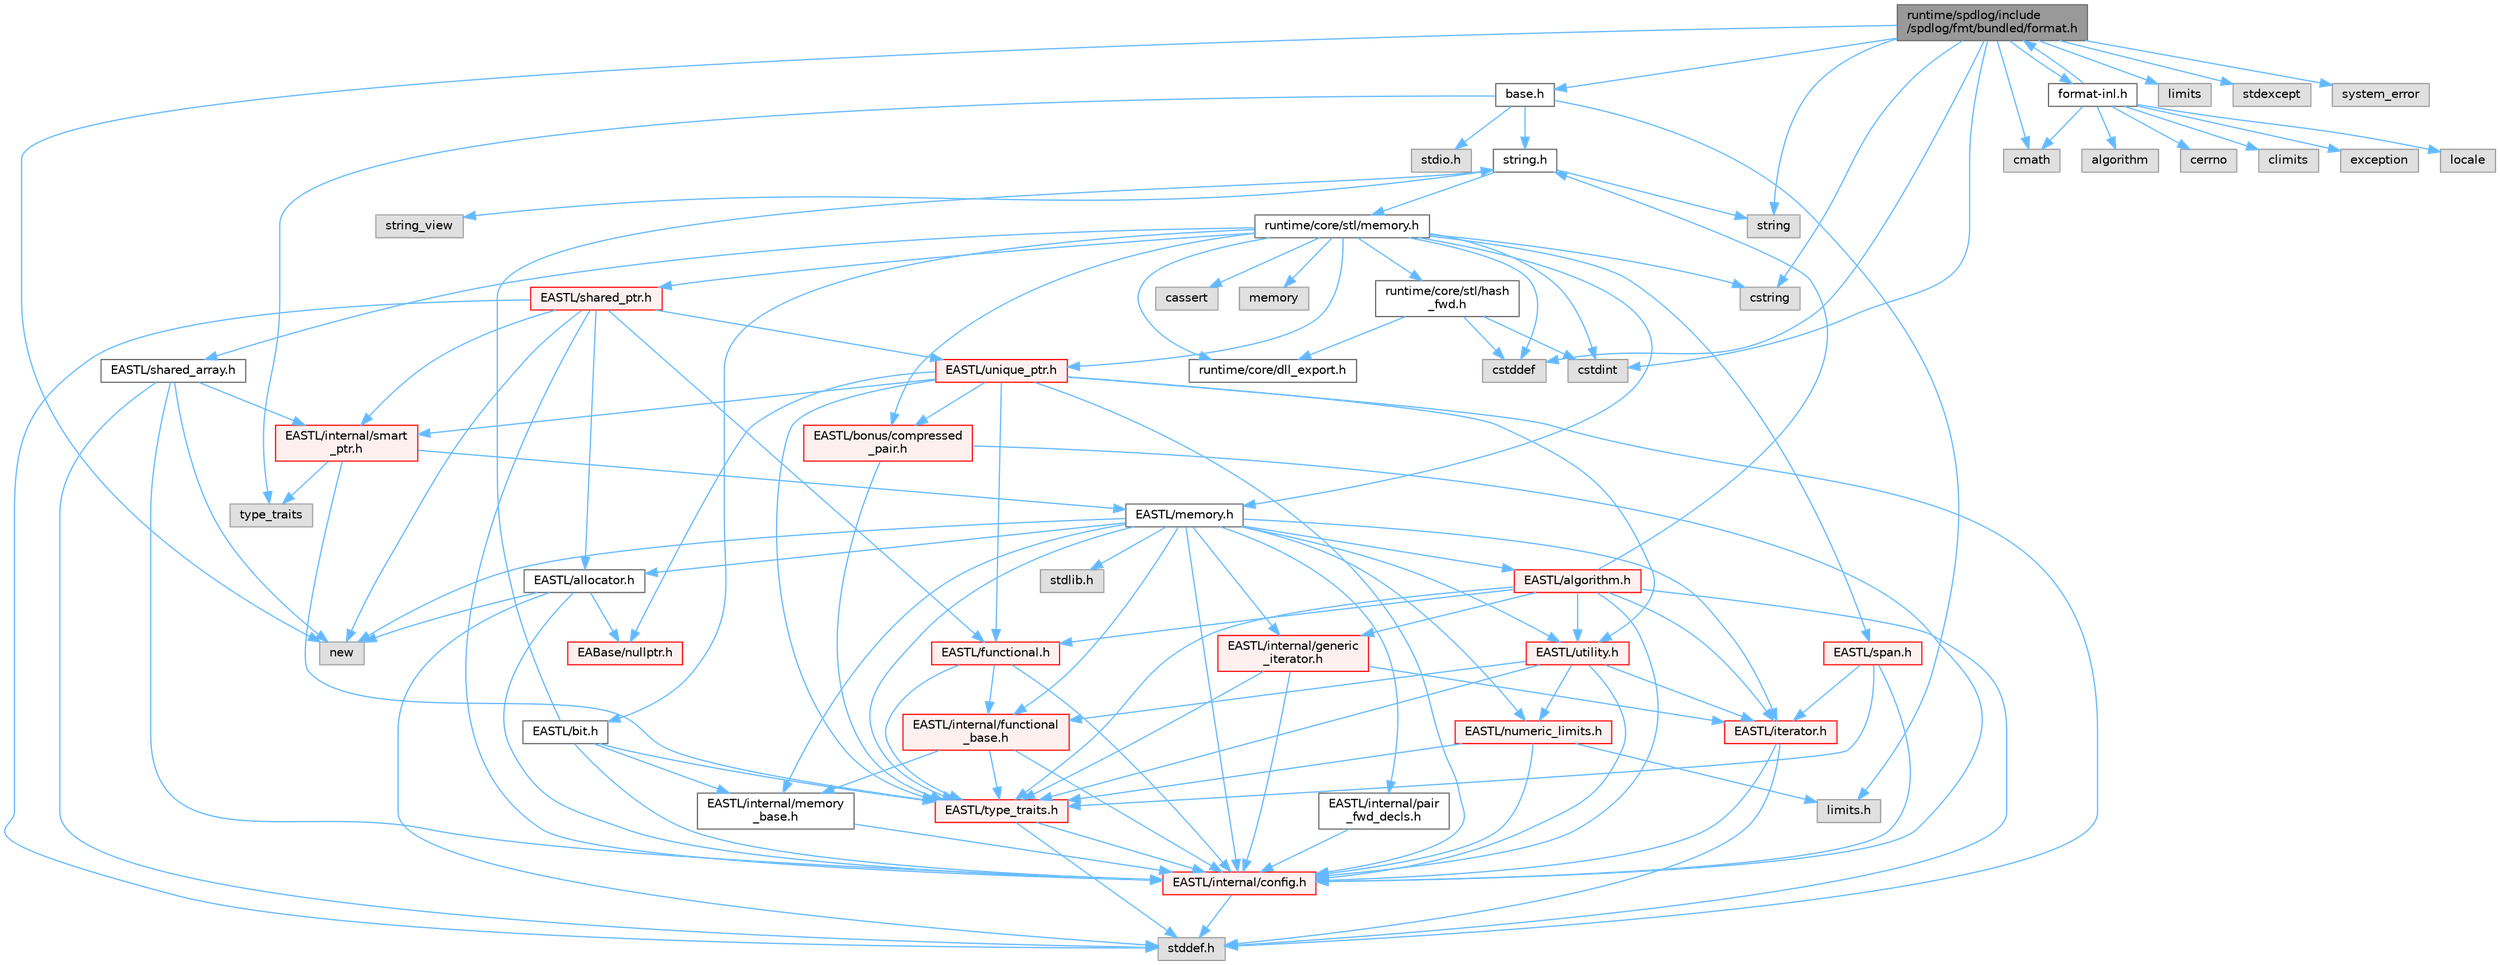 digraph "runtime/spdlog/include/spdlog/fmt/bundled/format.h"
{
 // LATEX_PDF_SIZE
  bgcolor="transparent";
  edge [fontname=Helvetica,fontsize=10,labelfontname=Helvetica,labelfontsize=10];
  node [fontname=Helvetica,fontsize=10,shape=box,height=0.2,width=0.4];
  Node1 [id="Node000001",label="runtime/spdlog/include\l/spdlog/fmt/bundled/format.h",height=0.2,width=0.4,color="gray40", fillcolor="grey60", style="filled", fontcolor="black",tooltip=" "];
  Node1 -> Node2 [id="edge1_Node000001_Node000002",color="steelblue1",style="solid",tooltip=" "];
  Node2 [id="Node000002",label="base.h",height=0.2,width=0.4,color="grey40", fillcolor="white", style="filled",URL="$base_8h.html",tooltip=" "];
  Node2 -> Node3 [id="edge2_Node000002_Node000003",color="steelblue1",style="solid",tooltip=" "];
  Node3 [id="Node000003",label="limits.h",height=0.2,width=0.4,color="grey60", fillcolor="#E0E0E0", style="filled",tooltip=" "];
  Node2 -> Node4 [id="edge3_Node000002_Node000004",color="steelblue1",style="solid",tooltip=" "];
  Node4 [id="Node000004",label="stdio.h",height=0.2,width=0.4,color="grey60", fillcolor="#E0E0E0", style="filled",tooltip=" "];
  Node2 -> Node5 [id="edge4_Node000002_Node000005",color="steelblue1",style="solid",tooltip=" "];
  Node5 [id="Node000005",label="string.h",height=0.2,width=0.4,color="grey40", fillcolor="white", style="filled",URL="$string_8h.html",tooltip=" "];
  Node5 -> Node6 [id="edge5_Node000005_Node000006",color="steelblue1",style="solid",tooltip=" "];
  Node6 [id="Node000006",label="string",height=0.2,width=0.4,color="grey60", fillcolor="#E0E0E0", style="filled",tooltip=" "];
  Node5 -> Node7 [id="edge6_Node000005_Node000007",color="steelblue1",style="solid",tooltip=" "];
  Node7 [id="Node000007",label="string_view",height=0.2,width=0.4,color="grey60", fillcolor="#E0E0E0", style="filled",tooltip=" "];
  Node5 -> Node8 [id="edge7_Node000005_Node000008",color="steelblue1",style="solid",tooltip=" "];
  Node8 [id="Node000008",label="runtime/core/stl/memory.h",height=0.2,width=0.4,color="grey40", fillcolor="white", style="filled",URL="$core_2stl_2memory_8h.html",tooltip=" "];
  Node8 -> Node9 [id="edge8_Node000008_Node000009",color="steelblue1",style="solid",tooltip=" "];
  Node9 [id="Node000009",label="cstddef",height=0.2,width=0.4,color="grey60", fillcolor="#E0E0E0", style="filled",tooltip=" "];
  Node8 -> Node10 [id="edge9_Node000008_Node000010",color="steelblue1",style="solid",tooltip=" "];
  Node10 [id="Node000010",label="cstdint",height=0.2,width=0.4,color="grey60", fillcolor="#E0E0E0", style="filled",tooltip=" "];
  Node8 -> Node11 [id="edge10_Node000008_Node000011",color="steelblue1",style="solid",tooltip=" "];
  Node11 [id="Node000011",label="cassert",height=0.2,width=0.4,color="grey60", fillcolor="#E0E0E0", style="filled",tooltip=" "];
  Node8 -> Node12 [id="edge11_Node000008_Node000012",color="steelblue1",style="solid",tooltip=" "];
  Node12 [id="Node000012",label="memory",height=0.2,width=0.4,color="grey60", fillcolor="#E0E0E0", style="filled",tooltip=" "];
  Node8 -> Node13 [id="edge12_Node000008_Node000013",color="steelblue1",style="solid",tooltip=" "];
  Node13 [id="Node000013",label="cstring",height=0.2,width=0.4,color="grey60", fillcolor="#E0E0E0", style="filled",tooltip=" "];
  Node8 -> Node14 [id="edge13_Node000008_Node000014",color="steelblue1",style="solid",tooltip=" "];
  Node14 [id="Node000014",label="EASTL/bit.h",height=0.2,width=0.4,color="grey40", fillcolor="white", style="filled",URL="$bit_8h.html",tooltip=" "];
  Node14 -> Node15 [id="edge14_Node000014_Node000015",color="steelblue1",style="solid",tooltip=" "];
  Node15 [id="Node000015",label="EASTL/internal/config.h",height=0.2,width=0.4,color="red", fillcolor="#FFF0F0", style="filled",URL="$config_8h.html",tooltip=" "];
  Node15 -> Node23 [id="edge15_Node000015_Node000023",color="steelblue1",style="solid",tooltip=" "];
  Node23 [id="Node000023",label="stddef.h",height=0.2,width=0.4,color="grey60", fillcolor="#E0E0E0", style="filled",tooltip=" "];
  Node14 -> Node24 [id="edge16_Node000014_Node000024",color="steelblue1",style="solid",tooltip=" "];
  Node24 [id="Node000024",label="EASTL/internal/memory\l_base.h",height=0.2,width=0.4,color="grey40", fillcolor="white", style="filled",URL="$memory__base_8h.html",tooltip=" "];
  Node24 -> Node15 [id="edge17_Node000024_Node000015",color="steelblue1",style="solid",tooltip=" "];
  Node14 -> Node25 [id="edge18_Node000014_Node000025",color="steelblue1",style="solid",tooltip=" "];
  Node25 [id="Node000025",label="EASTL/type_traits.h",height=0.2,width=0.4,color="red", fillcolor="#FFF0F0", style="filled",URL="$_e_a_s_t_l_2include_2_e_a_s_t_l_2type__traits_8h.html",tooltip=" "];
  Node25 -> Node15 [id="edge19_Node000025_Node000015",color="steelblue1",style="solid",tooltip=" "];
  Node25 -> Node23 [id="edge20_Node000025_Node000023",color="steelblue1",style="solid",tooltip=" "];
  Node14 -> Node5 [id="edge21_Node000014_Node000005",color="steelblue1",style="solid",tooltip=" "];
  Node8 -> Node34 [id="edge22_Node000008_Node000034",color="steelblue1",style="solid",tooltip=" "];
  Node34 [id="Node000034",label="EASTL/memory.h",height=0.2,width=0.4,color="grey40", fillcolor="white", style="filled",URL="$_e_a_s_t_l_2include_2_e_a_s_t_l_2memory_8h.html",tooltip=" "];
  Node34 -> Node15 [id="edge23_Node000034_Node000015",color="steelblue1",style="solid",tooltip=" "];
  Node34 -> Node24 [id="edge24_Node000034_Node000024",color="steelblue1",style="solid",tooltip=" "];
  Node34 -> Node35 [id="edge25_Node000034_Node000035",color="steelblue1",style="solid",tooltip=" "];
  Node35 [id="Node000035",label="EASTL/internal/generic\l_iterator.h",height=0.2,width=0.4,color="red", fillcolor="#FFF0F0", style="filled",URL="$generic__iterator_8h.html",tooltip=" "];
  Node35 -> Node15 [id="edge26_Node000035_Node000015",color="steelblue1",style="solid",tooltip=" "];
  Node35 -> Node36 [id="edge27_Node000035_Node000036",color="steelblue1",style="solid",tooltip=" "];
  Node36 [id="Node000036",label="EASTL/iterator.h",height=0.2,width=0.4,color="red", fillcolor="#FFF0F0", style="filled",URL="$_e_a_s_t_l_2include_2_e_a_s_t_l_2iterator_8h.html",tooltip=" "];
  Node36 -> Node15 [id="edge28_Node000036_Node000015",color="steelblue1",style="solid",tooltip=" "];
  Node36 -> Node23 [id="edge29_Node000036_Node000023",color="steelblue1",style="solid",tooltip=" "];
  Node35 -> Node25 [id="edge30_Node000035_Node000025",color="steelblue1",style="solid",tooltip=" "];
  Node34 -> Node39 [id="edge31_Node000034_Node000039",color="steelblue1",style="solid",tooltip=" "];
  Node39 [id="Node000039",label="EASTL/internal/pair\l_fwd_decls.h",height=0.2,width=0.4,color="grey40", fillcolor="white", style="filled",URL="$pair__fwd__decls_8h.html",tooltip=" "];
  Node39 -> Node15 [id="edge32_Node000039_Node000015",color="steelblue1",style="solid",tooltip=" "];
  Node34 -> Node40 [id="edge33_Node000034_Node000040",color="steelblue1",style="solid",tooltip=" "];
  Node40 [id="Node000040",label="EASTL/internal/functional\l_base.h",height=0.2,width=0.4,color="red", fillcolor="#FFF0F0", style="filled",URL="$functional__base_8h.html",tooltip=" "];
  Node40 -> Node15 [id="edge34_Node000040_Node000015",color="steelblue1",style="solid",tooltip=" "];
  Node40 -> Node24 [id="edge35_Node000040_Node000024",color="steelblue1",style="solid",tooltip=" "];
  Node40 -> Node25 [id="edge36_Node000040_Node000025",color="steelblue1",style="solid",tooltip=" "];
  Node34 -> Node41 [id="edge37_Node000034_Node000041",color="steelblue1",style="solid",tooltip=" "];
  Node41 [id="Node000041",label="EASTL/algorithm.h",height=0.2,width=0.4,color="red", fillcolor="#FFF0F0", style="filled",URL="$_e_a_s_t_l_2include_2_e_a_s_t_l_2algorithm_8h.html",tooltip=" "];
  Node41 -> Node15 [id="edge38_Node000041_Node000015",color="steelblue1",style="solid",tooltip=" "];
  Node41 -> Node25 [id="edge39_Node000041_Node000025",color="steelblue1",style="solid",tooltip=" "];
  Node41 -> Node36 [id="edge40_Node000041_Node000036",color="steelblue1",style="solid",tooltip=" "];
  Node41 -> Node44 [id="edge41_Node000041_Node000044",color="steelblue1",style="solid",tooltip=" "];
  Node44 [id="Node000044",label="EASTL/functional.h",height=0.2,width=0.4,color="red", fillcolor="#FFF0F0", style="filled",URL="$_e_a_s_t_l_2include_2_e_a_s_t_l_2functional_8h.html",tooltip=" "];
  Node44 -> Node15 [id="edge42_Node000044_Node000015",color="steelblue1",style="solid",tooltip=" "];
  Node44 -> Node25 [id="edge43_Node000044_Node000025",color="steelblue1",style="solid",tooltip=" "];
  Node44 -> Node40 [id="edge44_Node000044_Node000040",color="steelblue1",style="solid",tooltip=" "];
  Node41 -> Node51 [id="edge45_Node000041_Node000051",color="steelblue1",style="solid",tooltip=" "];
  Node51 [id="Node000051",label="EASTL/utility.h",height=0.2,width=0.4,color="red", fillcolor="#FFF0F0", style="filled",URL="$_e_a_s_t_l_2include_2_e_a_s_t_l_2utility_8h.html",tooltip=" "];
  Node51 -> Node15 [id="edge46_Node000051_Node000015",color="steelblue1",style="solid",tooltip=" "];
  Node51 -> Node25 [id="edge47_Node000051_Node000025",color="steelblue1",style="solid",tooltip=" "];
  Node51 -> Node36 [id="edge48_Node000051_Node000036",color="steelblue1",style="solid",tooltip=" "];
  Node51 -> Node52 [id="edge49_Node000051_Node000052",color="steelblue1",style="solid",tooltip=" "];
  Node52 [id="Node000052",label="EASTL/numeric_limits.h",height=0.2,width=0.4,color="red", fillcolor="#FFF0F0", style="filled",URL="$numeric__limits_8h.html",tooltip=" "];
  Node52 -> Node15 [id="edge50_Node000052_Node000015",color="steelblue1",style="solid",tooltip=" "];
  Node52 -> Node25 [id="edge51_Node000052_Node000025",color="steelblue1",style="solid",tooltip=" "];
  Node52 -> Node3 [id="edge52_Node000052_Node000003",color="steelblue1",style="solid",tooltip=" "];
  Node51 -> Node40 [id="edge53_Node000051_Node000040",color="steelblue1",style="solid",tooltip=" "];
  Node41 -> Node35 [id="edge54_Node000041_Node000035",color="steelblue1",style="solid",tooltip=" "];
  Node41 -> Node23 [id="edge55_Node000041_Node000023",color="steelblue1",style="solid",tooltip=" "];
  Node41 -> Node5 [id="edge56_Node000041_Node000005",color="steelblue1",style="solid",tooltip=" "];
  Node34 -> Node25 [id="edge57_Node000034_Node000025",color="steelblue1",style="solid",tooltip=" "];
  Node34 -> Node48 [id="edge58_Node000034_Node000048",color="steelblue1",style="solid",tooltip=" "];
  Node48 [id="Node000048",label="EASTL/allocator.h",height=0.2,width=0.4,color="grey40", fillcolor="white", style="filled",URL="$allocator_8h.html",tooltip=" "];
  Node48 -> Node15 [id="edge59_Node000048_Node000015",color="steelblue1",style="solid",tooltip=" "];
  Node48 -> Node27 [id="edge60_Node000048_Node000027",color="steelblue1",style="solid",tooltip=" "];
  Node27 [id="Node000027",label="EABase/nullptr.h",height=0.2,width=0.4,color="red", fillcolor="#FFF0F0", style="filled",URL="$nullptr_8h.html",tooltip=" "];
  Node48 -> Node23 [id="edge61_Node000048_Node000023",color="steelblue1",style="solid",tooltip=" "];
  Node48 -> Node49 [id="edge62_Node000048_Node000049",color="steelblue1",style="solid",tooltip=" "];
  Node49 [id="Node000049",label="new",height=0.2,width=0.4,color="grey60", fillcolor="#E0E0E0", style="filled",tooltip=" "];
  Node34 -> Node36 [id="edge63_Node000034_Node000036",color="steelblue1",style="solid",tooltip=" "];
  Node34 -> Node51 [id="edge64_Node000034_Node000051",color="steelblue1",style="solid",tooltip=" "];
  Node34 -> Node52 [id="edge65_Node000034_Node000052",color="steelblue1",style="solid",tooltip=" "];
  Node34 -> Node61 [id="edge66_Node000034_Node000061",color="steelblue1",style="solid",tooltip=" "];
  Node61 [id="Node000061",label="stdlib.h",height=0.2,width=0.4,color="grey60", fillcolor="#E0E0E0", style="filled",tooltip=" "];
  Node34 -> Node49 [id="edge67_Node000034_Node000049",color="steelblue1",style="solid",tooltip=" "];
  Node8 -> Node62 [id="edge68_Node000008_Node000062",color="steelblue1",style="solid",tooltip=" "];
  Node62 [id="Node000062",label="EASTL/shared_array.h",height=0.2,width=0.4,color="grey40", fillcolor="white", style="filled",URL="$shared__array_8h.html",tooltip=" "];
  Node62 -> Node15 [id="edge69_Node000062_Node000015",color="steelblue1",style="solid",tooltip=" "];
  Node62 -> Node63 [id="edge70_Node000062_Node000063",color="steelblue1",style="solid",tooltip=" "];
  Node63 [id="Node000063",label="EASTL/internal/smart\l_ptr.h",height=0.2,width=0.4,color="red", fillcolor="#FFF0F0", style="filled",URL="$smart__ptr_8h.html",tooltip=" "];
  Node63 -> Node64 [id="edge71_Node000063_Node000064",color="steelblue1",style="solid",tooltip=" "];
  Node64 [id="Node000064",label="type_traits",height=0.2,width=0.4,color="grey60", fillcolor="#E0E0E0", style="filled",tooltip=" "];
  Node63 -> Node34 [id="edge72_Node000063_Node000034",color="steelblue1",style="solid",tooltip=" "];
  Node63 -> Node25 [id="edge73_Node000063_Node000025",color="steelblue1",style="solid",tooltip=" "];
  Node62 -> Node49 [id="edge74_Node000062_Node000049",color="steelblue1",style="solid",tooltip=" "];
  Node62 -> Node23 [id="edge75_Node000062_Node000023",color="steelblue1",style="solid",tooltip=" "];
  Node8 -> Node65 [id="edge76_Node000008_Node000065",color="steelblue1",style="solid",tooltip=" "];
  Node65 [id="Node000065",label="EASTL/unique_ptr.h",height=0.2,width=0.4,color="red", fillcolor="#FFF0F0", style="filled",URL="$unique__ptr_8h.html",tooltip=" "];
  Node65 -> Node27 [id="edge77_Node000065_Node000027",color="steelblue1",style="solid",tooltip=" "];
  Node65 -> Node66 [id="edge78_Node000065_Node000066",color="steelblue1",style="solid",tooltip=" "];
  Node66 [id="Node000066",label="EASTL/bonus/compressed\l_pair.h",height=0.2,width=0.4,color="red", fillcolor="#FFF0F0", style="filled",URL="$compressed__pair_8h.html",tooltip=" "];
  Node66 -> Node15 [id="edge79_Node000066_Node000015",color="steelblue1",style="solid",tooltip=" "];
  Node66 -> Node25 [id="edge80_Node000066_Node000025",color="steelblue1",style="solid",tooltip=" "];
  Node65 -> Node44 [id="edge81_Node000065_Node000044",color="steelblue1",style="solid",tooltip=" "];
  Node65 -> Node15 [id="edge82_Node000065_Node000015",color="steelblue1",style="solid",tooltip=" "];
  Node65 -> Node63 [id="edge83_Node000065_Node000063",color="steelblue1",style="solid",tooltip=" "];
  Node65 -> Node25 [id="edge84_Node000065_Node000025",color="steelblue1",style="solid",tooltip=" "];
  Node65 -> Node51 [id="edge85_Node000065_Node000051",color="steelblue1",style="solid",tooltip=" "];
  Node65 -> Node23 [id="edge86_Node000065_Node000023",color="steelblue1",style="solid",tooltip=" "];
  Node8 -> Node68 [id="edge87_Node000008_Node000068",color="steelblue1",style="solid",tooltip=" "];
  Node68 [id="Node000068",label="EASTL/shared_ptr.h",height=0.2,width=0.4,color="red", fillcolor="#FFF0F0", style="filled",URL="$shared__ptr_8h.html",tooltip=" "];
  Node68 -> Node15 [id="edge88_Node000068_Node000015",color="steelblue1",style="solid",tooltip=" "];
  Node68 -> Node63 [id="edge89_Node000068_Node000063",color="steelblue1",style="solid",tooltip=" "];
  Node68 -> Node65 [id="edge90_Node000068_Node000065",color="steelblue1",style="solid",tooltip=" "];
  Node68 -> Node44 [id="edge91_Node000068_Node000044",color="steelblue1",style="solid",tooltip=" "];
  Node68 -> Node48 [id="edge92_Node000068_Node000048",color="steelblue1",style="solid",tooltip=" "];
  Node68 -> Node49 [id="edge93_Node000068_Node000049",color="steelblue1",style="solid",tooltip=" "];
  Node68 -> Node23 [id="edge94_Node000068_Node000023",color="steelblue1",style="solid",tooltip=" "];
  Node8 -> Node148 [id="edge95_Node000008_Node000148",color="steelblue1",style="solid",tooltip=" "];
  Node148 [id="Node000148",label="EASTL/span.h",height=0.2,width=0.4,color="red", fillcolor="#FFF0F0", style="filled",URL="$span_8h.html",tooltip=" "];
  Node148 -> Node15 [id="edge96_Node000148_Node000015",color="steelblue1",style="solid",tooltip=" "];
  Node148 -> Node25 [id="edge97_Node000148_Node000025",color="steelblue1",style="solid",tooltip=" "];
  Node148 -> Node36 [id="edge98_Node000148_Node000036",color="steelblue1",style="solid",tooltip=" "];
  Node8 -> Node66 [id="edge99_Node000008_Node000066",color="steelblue1",style="solid",tooltip=" "];
  Node8 -> Node151 [id="edge100_Node000008_Node000151",color="steelblue1",style="solid",tooltip=" "];
  Node151 [id="Node000151",label="runtime/core/dll_export.h",height=0.2,width=0.4,color="grey40", fillcolor="white", style="filled",URL="$dll__export_8h.html",tooltip=" "];
  Node8 -> Node152 [id="edge101_Node000008_Node000152",color="steelblue1",style="solid",tooltip=" "];
  Node152 [id="Node000152",label="runtime/core/stl/hash\l_fwd.h",height=0.2,width=0.4,color="grey40", fillcolor="white", style="filled",URL="$hash__fwd_8h.html",tooltip=" "];
  Node152 -> Node9 [id="edge102_Node000152_Node000009",color="steelblue1",style="solid",tooltip=" "];
  Node152 -> Node10 [id="edge103_Node000152_Node000010",color="steelblue1",style="solid",tooltip=" "];
  Node152 -> Node151 [id="edge104_Node000152_Node000151",color="steelblue1",style="solid",tooltip=" "];
  Node2 -> Node64 [id="edge105_Node000002_Node000064",color="steelblue1",style="solid",tooltip=" "];
  Node1 -> Node153 [id="edge106_Node000001_Node000153",color="steelblue1",style="solid",tooltip=" "];
  Node153 [id="Node000153",label="cmath",height=0.2,width=0.4,color="grey60", fillcolor="#E0E0E0", style="filled",tooltip=" "];
  Node1 -> Node9 [id="edge107_Node000001_Node000009",color="steelblue1",style="solid",tooltip=" "];
  Node1 -> Node10 [id="edge108_Node000001_Node000010",color="steelblue1",style="solid",tooltip=" "];
  Node1 -> Node13 [id="edge109_Node000001_Node000013",color="steelblue1",style="solid",tooltip=" "];
  Node1 -> Node154 [id="edge110_Node000001_Node000154",color="steelblue1",style="solid",tooltip=" "];
  Node154 [id="Node000154",label="limits",height=0.2,width=0.4,color="grey60", fillcolor="#E0E0E0", style="filled",tooltip=" "];
  Node1 -> Node49 [id="edge111_Node000001_Node000049",color="steelblue1",style="solid",tooltip=" "];
  Node1 -> Node155 [id="edge112_Node000001_Node000155",color="steelblue1",style="solid",tooltip=" "];
  Node155 [id="Node000155",label="stdexcept",height=0.2,width=0.4,color="grey60", fillcolor="#E0E0E0", style="filled",tooltip=" "];
  Node1 -> Node6 [id="edge113_Node000001_Node000006",color="steelblue1",style="solid",tooltip=" "];
  Node1 -> Node156 [id="edge114_Node000001_Node000156",color="steelblue1",style="solid",tooltip=" "];
  Node156 [id="Node000156",label="system_error",height=0.2,width=0.4,color="grey60", fillcolor="#E0E0E0", style="filled",tooltip=" "];
  Node1 -> Node157 [id="edge115_Node000001_Node000157",color="steelblue1",style="solid",tooltip=" "];
  Node157 [id="Node000157",label="format-inl.h",height=0.2,width=0.4,color="grey40", fillcolor="white", style="filled",URL="$format-inl_8h.html",tooltip=" "];
  Node157 -> Node158 [id="edge116_Node000157_Node000158",color="steelblue1",style="solid",tooltip=" "];
  Node158 [id="Node000158",label="algorithm",height=0.2,width=0.4,color="grey60", fillcolor="#E0E0E0", style="filled",tooltip=" "];
  Node157 -> Node159 [id="edge117_Node000157_Node000159",color="steelblue1",style="solid",tooltip=" "];
  Node159 [id="Node000159",label="cerrno",height=0.2,width=0.4,color="grey60", fillcolor="#E0E0E0", style="filled",tooltip=" "];
  Node157 -> Node160 [id="edge118_Node000157_Node000160",color="steelblue1",style="solid",tooltip=" "];
  Node160 [id="Node000160",label="climits",height=0.2,width=0.4,color="grey60", fillcolor="#E0E0E0", style="filled",tooltip=" "];
  Node157 -> Node153 [id="edge119_Node000157_Node000153",color="steelblue1",style="solid",tooltip=" "];
  Node157 -> Node161 [id="edge120_Node000157_Node000161",color="steelblue1",style="solid",tooltip=" "];
  Node161 [id="Node000161",label="exception",height=0.2,width=0.4,color="grey60", fillcolor="#E0E0E0", style="filled",tooltip=" "];
  Node157 -> Node1 [id="edge121_Node000157_Node000001",color="steelblue1",style="solid",tooltip=" "];
  Node157 -> Node162 [id="edge122_Node000157_Node000162",color="steelblue1",style="solid",tooltip=" "];
  Node162 [id="Node000162",label="locale",height=0.2,width=0.4,color="grey60", fillcolor="#E0E0E0", style="filled",tooltip=" "];
}
